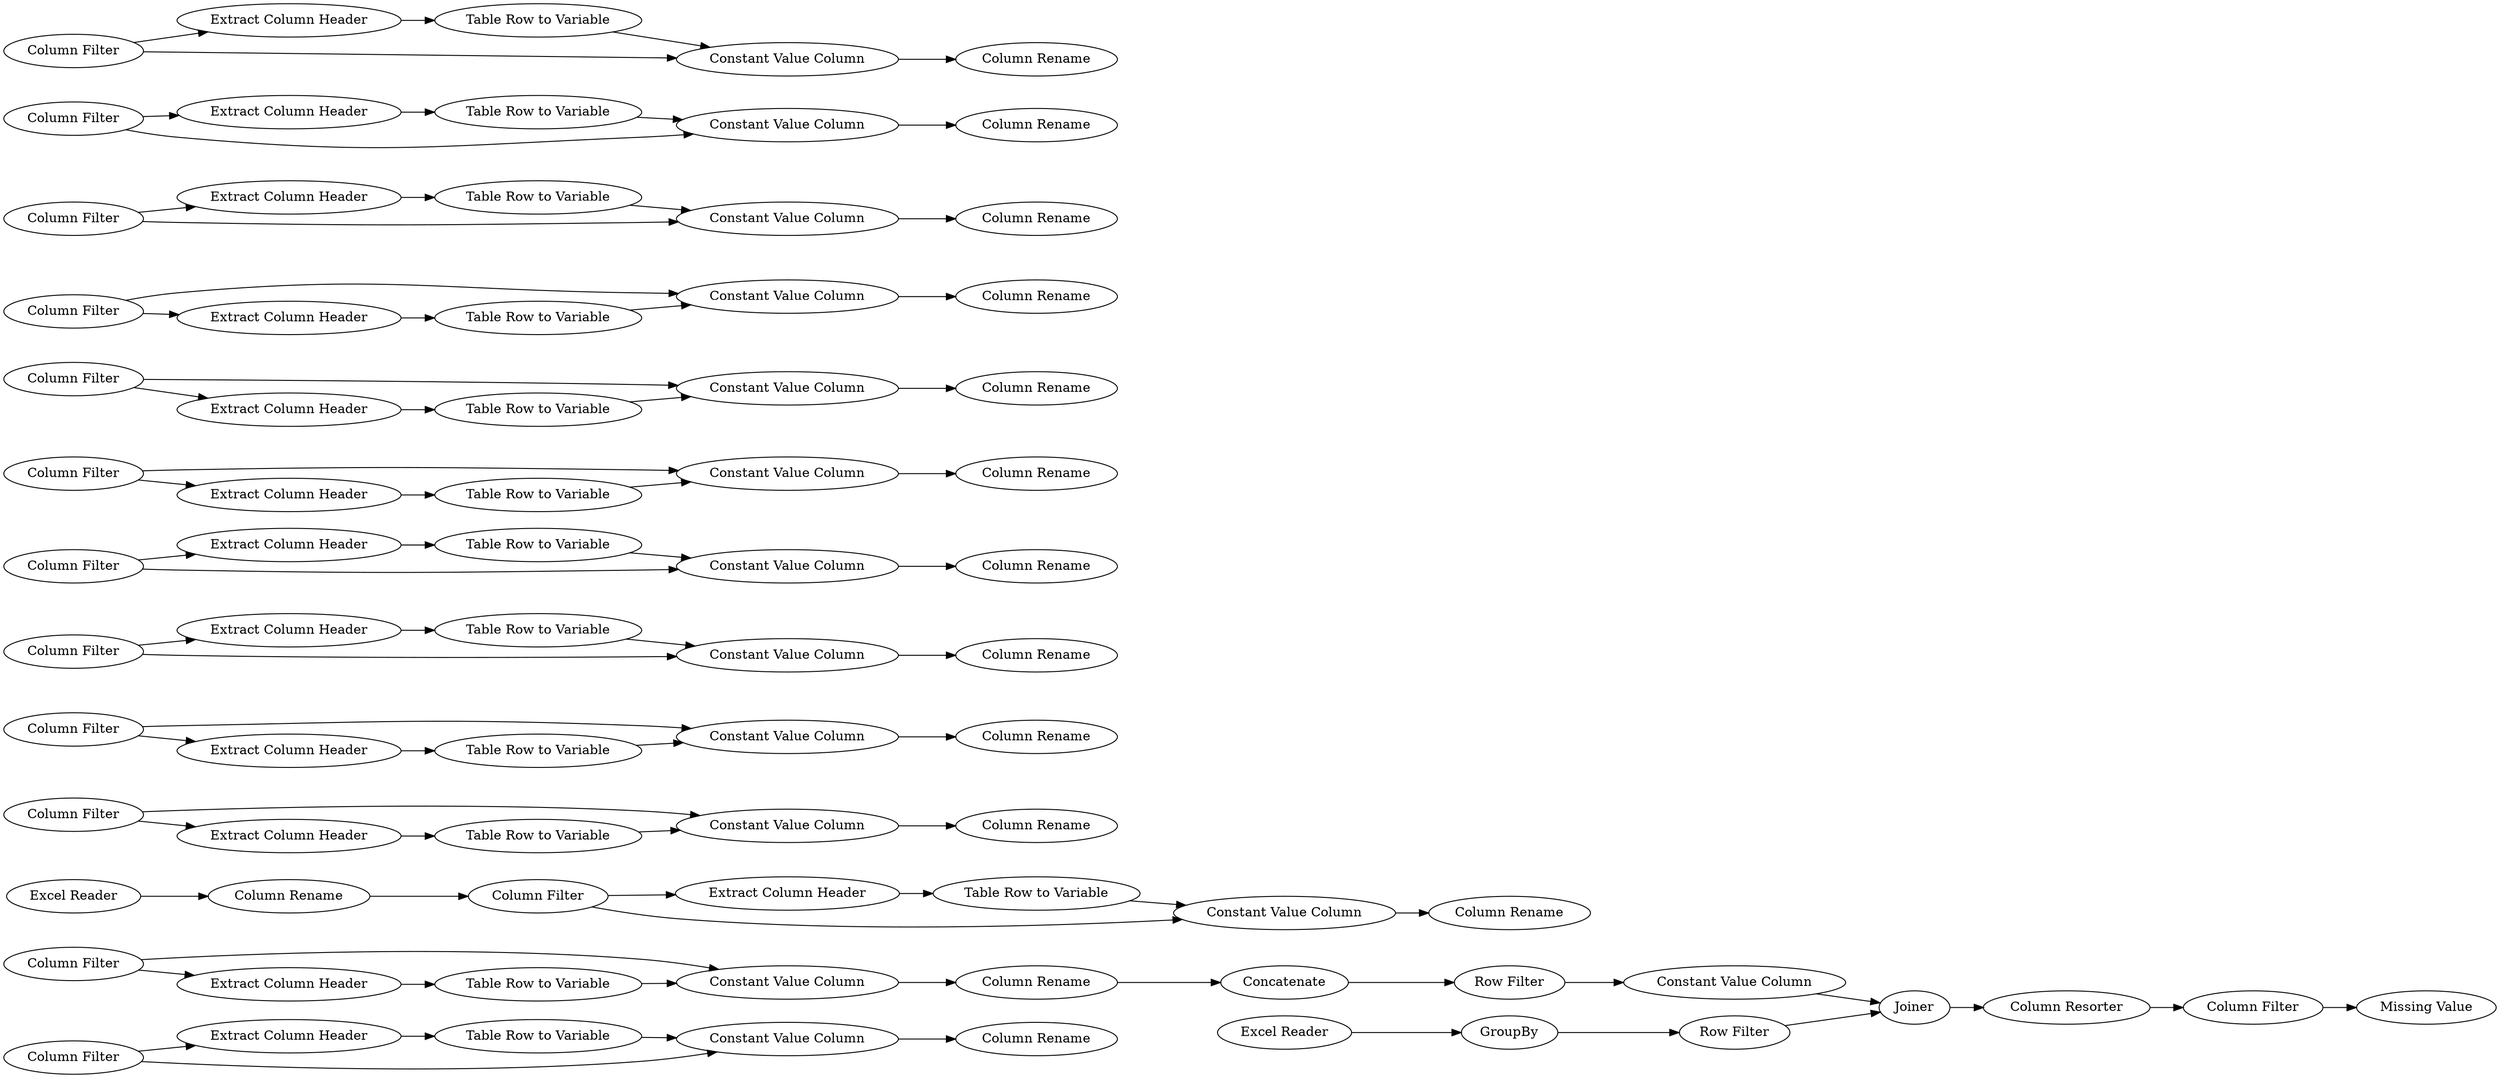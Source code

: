 digraph {
	"-7265719387266574270_79" [label="Column Rename"]
	"6184751951579110514_23" [label=GroupBy]
	"6184751951579110514_3" [label="Column Rename"]
	"-7265719387266574270_61" [label="Table Row to Variable"]
	"-7265719387266574270_80" [label="Column Rename"]
	"-7265719387266574270_64" [label="Extract Column Header"]
	"6184751951579110514_26" [label="Column Resorter"]
	"-7265719387266574270_15" [label="Column Filter"]
	"6184751951579110514_21" [label="Row Filter"]
	"-7265719387266574270_34" [label="Table Row to Variable"]
	"-7265719387266574270_74" [label="Column Rename"]
	"-7265719387266574270_41" [label="Constant Value Column"]
	"-7265719387266574270_48" [label="Constant Value Column"]
	"-7265719387266574270_62" [label="Extract Column Header"]
	"-7265719387266574270_40" [label="Constant Value Column"]
	"-7265719387266574270_75" [label="Column Rename"]
	"-7265719387266574270_58" [label="Extract Column Header"]
	"-7265719387266574270_11" [label="Column Filter"]
	"-7265719387266574270_4" [label="Column Filter"]
	"-7265719387266574270_45" [label="Constant Value Column"]
	"6184751951579110514_1" [label="Excel Reader"]
	"-7265719387266574270_53" [label="Table Row to Variable"]
	"-7265719387266574270_78" [label="Column Rename"]
	"-7265719387266574270_7" [label="Column Filter"]
	"-7265719387266574270_49" [label="Table Row to Variable"]
	"-7265719387266574270_36" [label="Extract Column Header"]
	"-7265719387266574270_18" [label="Column Filter"]
	"-7265719387266574270_43" [label="Constant Value Column"]
	"-7265719387266574270_69" [label="Constant Value Column"]
	"-7265719387266574270_10" [label="Column Filter"]
	"-7265719387266574270_65" [label="Table Row to Variable"]
	"-7265719387266574270_50" [label="Extract Column Header"]
	"-7265719387266574270_52" [label="Extract Column Header"]
	"-7265719387266574270_47" [label="Constant Value Column"]
	"-7265719387266574270_73" [label="Column Rename"]
	"-7265719387266574270_70" [label="Table Row to Variable"]
	"-7265719387266574270_56" [label="Extract Column Header"]
	"-7265719387266574270_81" [label="Column Rename"]
	"-7265719387266574270_9" [label="Column Filter"]
	"-7265719387266574270_12" [label="Column Filter"]
	"-7265719387266574270_54" [label="Extract Column Header"]
	"-7265719387266574270_72" [label="Column Rename"]
	"6184751951579110514_24" [label="Row Filter"]
	"6184751951579110514_19" [label=Concatenate]
	"-7265719387266574270_6" [label="Column Filter"]
	"-7265719387266574270_8" [label="Column Filter"]
	"-7265719387266574270_51" [label="Table Row to Variable"]
	"-7265719387266574270_66" [label="Extract Column Header"]
	"-7265719387266574270_17" [label="Column Filter"]
	"-7265719387266574270_84" [label="Column Rename"]
	"6184751951579110514_27" [label="Column Filter"]
	"-7265719387266574270_71" [label="Extract Column Header"]
	"6184751951579110514_22" [label="Excel Reader"]
	"-7265719387266574270_39" [label="Constant Value Column"]
	"-7265719387266574270_42" [label="Constant Value Column"]
	"-7265719387266574270_83" [label="Column Rename"]
	"-7265719387266574270_38" [label="Constant Value Column"]
	"-7265719387266574270_46" [label="Constant Value Column"]
	"-7265719387266574270_82" [label="Column Rename"]
	"-7265719387266574270_59" [label="Table Row to Variable"]
	"-7265719387266574270_13" [label="Column Filter"]
	"-7265719387266574270_67" [label="Table Row to Variable"]
	"-7265719387266574270_19" [label="Constant Value Column"]
	"-7265719387266574270_55" [label="Table Row to Variable"]
	"6184751951579110514_5" [label="Constant Value Column"]
	"-7265719387266574270_68" [label="Extract Column Header"]
	"-7265719387266574270_35" [label="Table Row to Variable"]
	"-7265719387266574270_57" [label="Table Row to Variable"]
	"-7265719387266574270_63" [label="Table Row to Variable"]
	"6184751951579110514_28" [label="Missing Value"]
	"-7265719387266574270_60" [label="Extract Column Header"]
	"-7265719387266574270_32" [label="Extract Column Header"]
	"6184751951579110514_25" [label=Joiner]
	"-7265719387266574270_16" [label="Column Filter"]
	"-7265719387266574270_76" [label="Column Rename"]
	"-7265719387266574270_37" [label="Constant Value Column"]
	"-7265719387266574270_77" [label="Column Rename"]
	"-7265719387266574270_36" -> "-7265719387266574270_35"
	"-7265719387266574270_48" -> "-7265719387266574270_81"
	"6184751951579110514_23" -> "6184751951579110514_24"
	"-7265719387266574270_12" -> "-7265719387266574270_43"
	"6184751951579110514_3" -> "-7265719387266574270_16"
	"-7265719387266574270_15" -> "-7265719387266574270_66"
	"-7265719387266574270_50" -> "-7265719387266574270_49"
	"6184751951579110514_19" -> "6184751951579110514_21"
	"-7265719387266574270_60" -> "-7265719387266574270_59"
	"-7265719387266574270_12" -> "-7265719387266574270_60"
	"-7265719387266574270_65" -> "-7265719387266574270_46"
	"-7265719387266574270_9" -> "-7265719387266574270_41"
	"-7265719387266574270_61" -> "-7265719387266574270_48"
	"-7265719387266574270_66" -> "-7265719387266574270_65"
	"-7265719387266574270_64" -> "-7265719387266574270_63"
	"6184751951579110514_27" -> "6184751951579110514_28"
	"6184751951579110514_26" -> "6184751951579110514_27"
	"6184751951579110514_5" -> "6184751951579110514_25"
	"-7265719387266574270_67" -> "-7265719387266574270_45"
	"-7265719387266574270_42" -> "-7265719387266574270_79"
	"-7265719387266574270_58" -> "-7265719387266574270_57"
	"-7265719387266574270_18" -> "-7265719387266574270_48"
	"-7265719387266574270_13" -> "-7265719387266574270_47"
	"-7265719387266574270_6" -> "-7265719387266574270_37"
	"-7265719387266574270_7" -> "-7265719387266574270_38"
	"-7265719387266574270_40" -> "-7265719387266574270_77"
	"6184751951579110514_21" -> "6184751951579110514_5"
	"-7265719387266574270_49" -> "-7265719387266574270_38"
	"-7265719387266574270_69" -> "-7265719387266574270_74"
	"-7265719387266574270_7" -> "-7265719387266574270_50"
	"-7265719387266574270_51" -> "-7265719387266574270_39"
	"-7265719387266574270_11" -> "-7265719387266574270_42"
	"-7265719387266574270_19" -> "-7265719387266574270_72"
	"-7265719387266574270_55" -> "-7265719387266574270_41"
	"6184751951579110514_24" -> "6184751951579110514_25"
	"-7265719387266574270_70" -> "-7265719387266574270_37"
	"-7265719387266574270_9" -> "-7265719387266574270_56"
	"-7265719387266574270_37" -> "-7265719387266574270_73"
	"-7265719387266574270_17" -> "-7265719387266574270_68"
	"-7265719387266574270_10" -> "-7265719387266574270_54"
	"-7265719387266574270_84" -> "6184751951579110514_19"
	"6184751951579110514_1" -> "6184751951579110514_3"
	"-7265719387266574270_18" -> "-7265719387266574270_62"
	"-7265719387266574270_15" -> "-7265719387266574270_46"
	"-7265719387266574270_56" -> "-7265719387266574270_55"
	"-7265719387266574270_8" -> "-7265719387266574270_39"
	"-7265719387266574270_63" -> "-7265719387266574270_47"
	"-7265719387266574270_35" -> "-7265719387266574270_69"
	"-7265719387266574270_34" -> "-7265719387266574270_19"
	"-7265719387266574270_38" -> "-7265719387266574270_75"
	"-7265719387266574270_4" -> "-7265719387266574270_32"
	"-7265719387266574270_52" -> "-7265719387266574270_51"
	"6184751951579110514_22" -> "6184751951579110514_23"
	"6184751951579110514_25" -> "6184751951579110514_26"
	"-7265719387266574270_71" -> "-7265719387266574270_70"
	"-7265719387266574270_45" -> "-7265719387266574270_84"
	"-7265719387266574270_54" -> "-7265719387266574270_53"
	"-7265719387266574270_41" -> "-7265719387266574270_78"
	"-7265719387266574270_16" -> "-7265719387266574270_69"
	"-7265719387266574270_13" -> "-7265719387266574270_64"
	"-7265719387266574270_17" -> "-7265719387266574270_45"
	"-7265719387266574270_62" -> "-7265719387266574270_61"
	"-7265719387266574270_47" -> "-7265719387266574270_82"
	"-7265719387266574270_16" -> "-7265719387266574270_36"
	"-7265719387266574270_8" -> "-7265719387266574270_52"
	"-7265719387266574270_4" -> "-7265719387266574270_19"
	"-7265719387266574270_10" -> "-7265719387266574270_40"
	"-7265719387266574270_53" -> "-7265719387266574270_40"
	"-7265719387266574270_43" -> "-7265719387266574270_80"
	"-7265719387266574270_6" -> "-7265719387266574270_71"
	"-7265719387266574270_57" -> "-7265719387266574270_42"
	"-7265719387266574270_11" -> "-7265719387266574270_58"
	"-7265719387266574270_59" -> "-7265719387266574270_43"
	"-7265719387266574270_32" -> "-7265719387266574270_34"
	"-7265719387266574270_68" -> "-7265719387266574270_67"
	"-7265719387266574270_39" -> "-7265719387266574270_76"
	"-7265719387266574270_46" -> "-7265719387266574270_83"
	rankdir=LR
}
